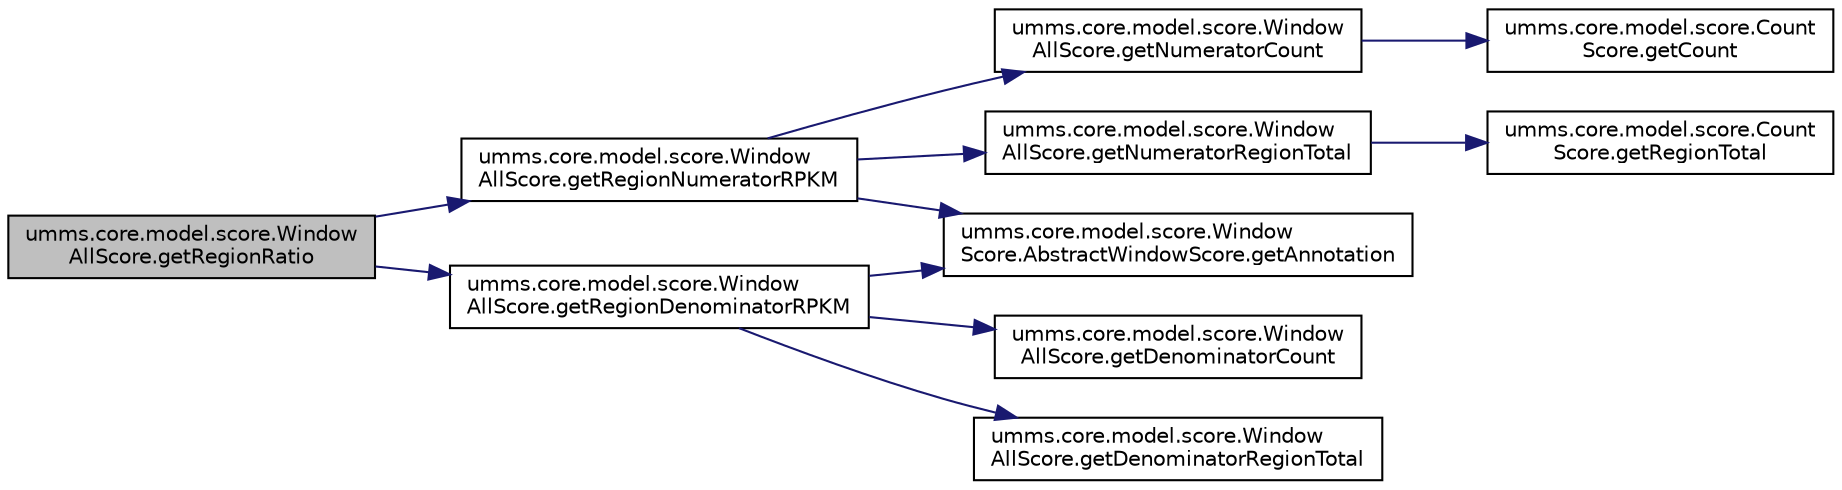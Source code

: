 digraph "umms.core.model.score.WindowAllScore.getRegionRatio"
{
  edge [fontname="Helvetica",fontsize="10",labelfontname="Helvetica",labelfontsize="10"];
  node [fontname="Helvetica",fontsize="10",shape=record];
  rankdir="LR";
  Node1 [label="umms.core.model.score.Window\lAllScore.getRegionRatio",height=0.2,width=0.4,color="black", fillcolor="grey75", style="filled" fontcolor="black"];
  Node1 -> Node2 [color="midnightblue",fontsize="10",style="solid",fontname="Helvetica"];
  Node2 [label="umms.core.model.score.Window\lAllScore.getRegionNumeratorRPKM",height=0.2,width=0.4,color="black", fillcolor="white", style="filled",URL="$classumms_1_1core_1_1model_1_1score_1_1_window_all_score.html#a52d6f602bc5ff6a0df966f204fe93284"];
  Node2 -> Node3 [color="midnightblue",fontsize="10",style="solid",fontname="Helvetica"];
  Node3 [label="umms.core.model.score.Window\lAllScore.getNumeratorCount",height=0.2,width=0.4,color="black", fillcolor="white", style="filled",URL="$classumms_1_1core_1_1model_1_1score_1_1_window_all_score.html#a87f4de8b66a065747c088ea070800a86"];
  Node3 -> Node4 [color="midnightblue",fontsize="10",style="solid",fontname="Helvetica"];
  Node4 [label="umms.core.model.score.Count\lScore.getCount",height=0.2,width=0.4,color="black", fillcolor="white", style="filled",URL="$classumms_1_1core_1_1model_1_1score_1_1_count_score.html#a906acf2141cba6fab150c85de37ca2b5"];
  Node2 -> Node5 [color="midnightblue",fontsize="10",style="solid",fontname="Helvetica"];
  Node5 [label="umms.core.model.score.Window\lAllScore.getNumeratorRegionTotal",height=0.2,width=0.4,color="black", fillcolor="white", style="filled",URL="$classumms_1_1core_1_1model_1_1score_1_1_window_all_score.html#aa84f99d749d254db6655f66a650f618a"];
  Node5 -> Node6 [color="midnightblue",fontsize="10",style="solid",fontname="Helvetica"];
  Node6 [label="umms.core.model.score.Count\lScore.getRegionTotal",height=0.2,width=0.4,color="black", fillcolor="white", style="filled",URL="$classumms_1_1core_1_1model_1_1score_1_1_count_score.html#a067ecd35931600525a2fcd10c25d0f7a"];
  Node2 -> Node7 [color="midnightblue",fontsize="10",style="solid",fontname="Helvetica"];
  Node7 [label="umms.core.model.score.Window\lScore.AbstractWindowScore.getAnnotation",height=0.2,width=0.4,color="black", fillcolor="white", style="filled",URL="$classumms_1_1core_1_1model_1_1score_1_1_window_score_1_1_abstract_window_score.html#a1005010d00c6d09f70b39da815c3ee38"];
  Node1 -> Node8 [color="midnightblue",fontsize="10",style="solid",fontname="Helvetica"];
  Node8 [label="umms.core.model.score.Window\lAllScore.getRegionDenominatorRPKM",height=0.2,width=0.4,color="black", fillcolor="white", style="filled",URL="$classumms_1_1core_1_1model_1_1score_1_1_window_all_score.html#a3392c352a23ed36bc60920a66a7d12de"];
  Node8 -> Node9 [color="midnightblue",fontsize="10",style="solid",fontname="Helvetica"];
  Node9 [label="umms.core.model.score.Window\lAllScore.getDenominatorCount",height=0.2,width=0.4,color="black", fillcolor="white", style="filled",URL="$classumms_1_1core_1_1model_1_1score_1_1_window_all_score.html#a9ae2b2657a9333aadf08d70bbe92d35e"];
  Node8 -> Node10 [color="midnightblue",fontsize="10",style="solid",fontname="Helvetica"];
  Node10 [label="umms.core.model.score.Window\lAllScore.getDenominatorRegionTotal",height=0.2,width=0.4,color="black", fillcolor="white", style="filled",URL="$classumms_1_1core_1_1model_1_1score_1_1_window_all_score.html#abea956161e9e1cba7c6e23d64ef8cd2e"];
  Node8 -> Node7 [color="midnightblue",fontsize="10",style="solid",fontname="Helvetica"];
}
